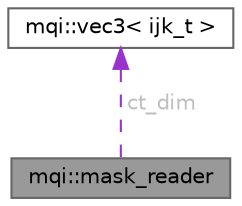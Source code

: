 digraph "mqi::mask_reader"
{
 // LATEX_PDF_SIZE
  bgcolor="transparent";
  edge [fontname=Helvetica,fontsize=10,labelfontname=Helvetica,labelfontsize=10];
  node [fontname=Helvetica,fontsize=10,shape=box,height=0.2,width=0.4];
  Node1 [id="Node000001",label="mqi::mask_reader",height=0.2,width=0.4,color="gray40", fillcolor="grey60", style="filled", fontcolor="black",tooltip="A class for reading and processing 3D mask files in the MetaImage (.mha) format."];
  Node2 -> Node1 [id="edge1_Node000001_Node000002",dir="back",color="darkorchid3",style="dashed",tooltip=" ",label=<<TABLE CELLBORDER="0" BORDER="0"><TR><TD VALIGN="top" ALIGN="LEFT" CELLPADDING="1" CELLSPACING="0">ct_dim</TD></TR>
</TABLE>> ,fontcolor="grey" ];
  Node2 [id="Node000002",label="mqi::vec3\< ijk_t \>",height=0.2,width=0.4,color="gray40", fillcolor="white", style="filled",URL="$classmqi_1_1vec3.html",tooltip=" "];
}
